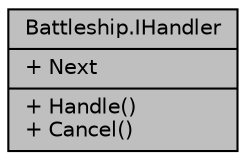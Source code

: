 digraph "Battleship.IHandler"
{
 // INTERACTIVE_SVG=YES
 // LATEX_PDF_SIZE
  edge [fontname="Helvetica",fontsize="10",labelfontname="Helvetica",labelfontsize="10"];
  node [fontname="Helvetica",fontsize="10",shape=record];
  Node1 [label="{Battleship.IHandler\n|+ Next\l|+ Handle()\l+ Cancel()\l}",height=0.2,width=0.4,color="black", fillcolor="grey75", style="filled", fontcolor="black",tooltip="Interfaz para implementar el patrón Chain of Responsibility. En ese patrón se pasa un mensaje a travé..."];
}

